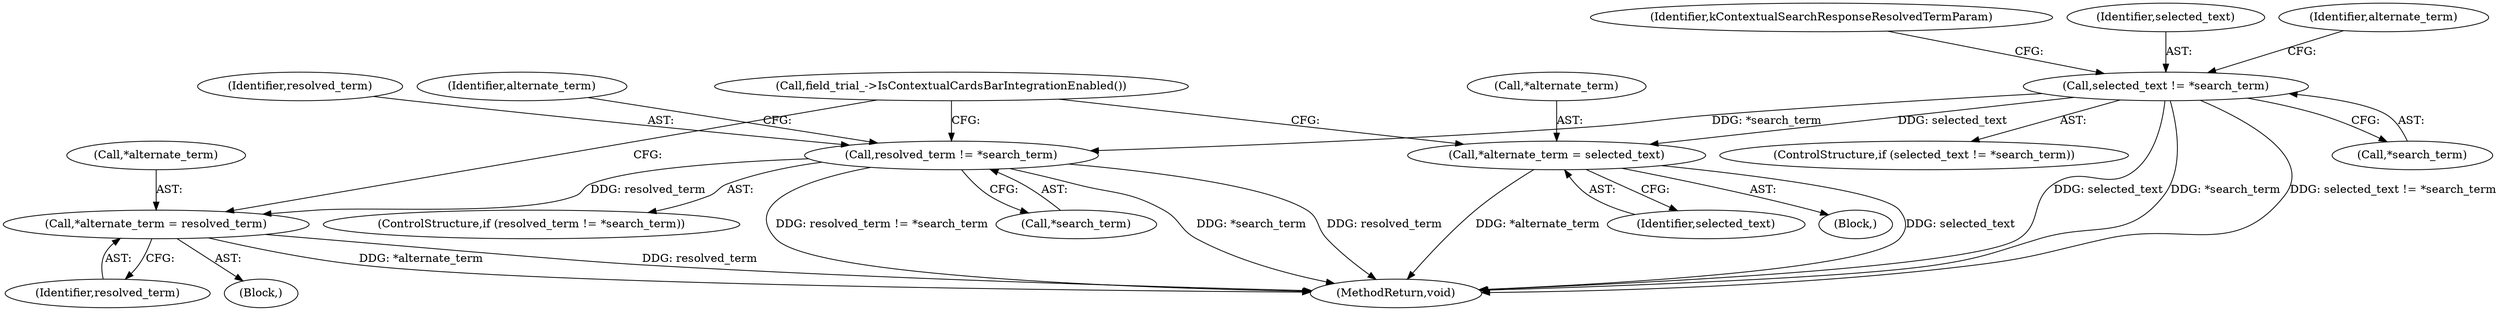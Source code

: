 digraph "0_Chrome_c0947dabeaa10da67798c1bbc668dca4b280cad5_0@pointer" {
"1000208" [label="(Call,selected_text != *search_term)"];
"1000213" [label="(Call,*alternate_term = selected_text)"];
"1000225" [label="(Call,resolved_term != *search_term)"];
"1000230" [label="(Call,*alternate_term = resolved_term)"];
"1000216" [label="(Identifier,selected_text)"];
"1000207" [label="(ControlStructure,if (selected_text != *search_term))"];
"1000230" [label="(Call,*alternate_term = resolved_term)"];
"1000227" [label="(Call,*search_term)"];
"1000221" [label="(Identifier,kContextualSearchResponseResolvedTermParam)"];
"1000224" [label="(ControlStructure,if (resolved_term != *search_term))"];
"1000209" [label="(Identifier,selected_text)"];
"1000212" [label="(Block,)"];
"1000208" [label="(Call,selected_text != *search_term)"];
"1000231" [label="(Call,*alternate_term)"];
"1000226" [label="(Identifier,resolved_term)"];
"1000214" [label="(Call,*alternate_term)"];
"1000215" [label="(Identifier,alternate_term)"];
"1000213" [label="(Call,*alternate_term = selected_text)"];
"1000225" [label="(Call,resolved_term != *search_term)"];
"1000232" [label="(Identifier,alternate_term)"];
"1000243" [label="(MethodReturn,void)"];
"1000210" [label="(Call,*search_term)"];
"1000233" [label="(Identifier,resolved_term)"];
"1000235" [label="(Call,field_trial_->IsContextualCardsBarIntegrationEnabled())"];
"1000229" [label="(Block,)"];
"1000208" -> "1000207"  [label="AST: "];
"1000208" -> "1000210"  [label="CFG: "];
"1000209" -> "1000208"  [label="AST: "];
"1000210" -> "1000208"  [label="AST: "];
"1000215" -> "1000208"  [label="CFG: "];
"1000221" -> "1000208"  [label="CFG: "];
"1000208" -> "1000243"  [label="DDG: selected_text"];
"1000208" -> "1000243"  [label="DDG: *search_term"];
"1000208" -> "1000243"  [label="DDG: selected_text != *search_term"];
"1000208" -> "1000213"  [label="DDG: selected_text"];
"1000208" -> "1000225"  [label="DDG: *search_term"];
"1000213" -> "1000212"  [label="AST: "];
"1000213" -> "1000216"  [label="CFG: "];
"1000214" -> "1000213"  [label="AST: "];
"1000216" -> "1000213"  [label="AST: "];
"1000235" -> "1000213"  [label="CFG: "];
"1000213" -> "1000243"  [label="DDG: selected_text"];
"1000213" -> "1000243"  [label="DDG: *alternate_term"];
"1000225" -> "1000224"  [label="AST: "];
"1000225" -> "1000227"  [label="CFG: "];
"1000226" -> "1000225"  [label="AST: "];
"1000227" -> "1000225"  [label="AST: "];
"1000232" -> "1000225"  [label="CFG: "];
"1000235" -> "1000225"  [label="CFG: "];
"1000225" -> "1000243"  [label="DDG: resolved_term != *search_term"];
"1000225" -> "1000243"  [label="DDG: *search_term"];
"1000225" -> "1000243"  [label="DDG: resolved_term"];
"1000225" -> "1000230"  [label="DDG: resolved_term"];
"1000230" -> "1000229"  [label="AST: "];
"1000230" -> "1000233"  [label="CFG: "];
"1000231" -> "1000230"  [label="AST: "];
"1000233" -> "1000230"  [label="AST: "];
"1000235" -> "1000230"  [label="CFG: "];
"1000230" -> "1000243"  [label="DDG: resolved_term"];
"1000230" -> "1000243"  [label="DDG: *alternate_term"];
}
